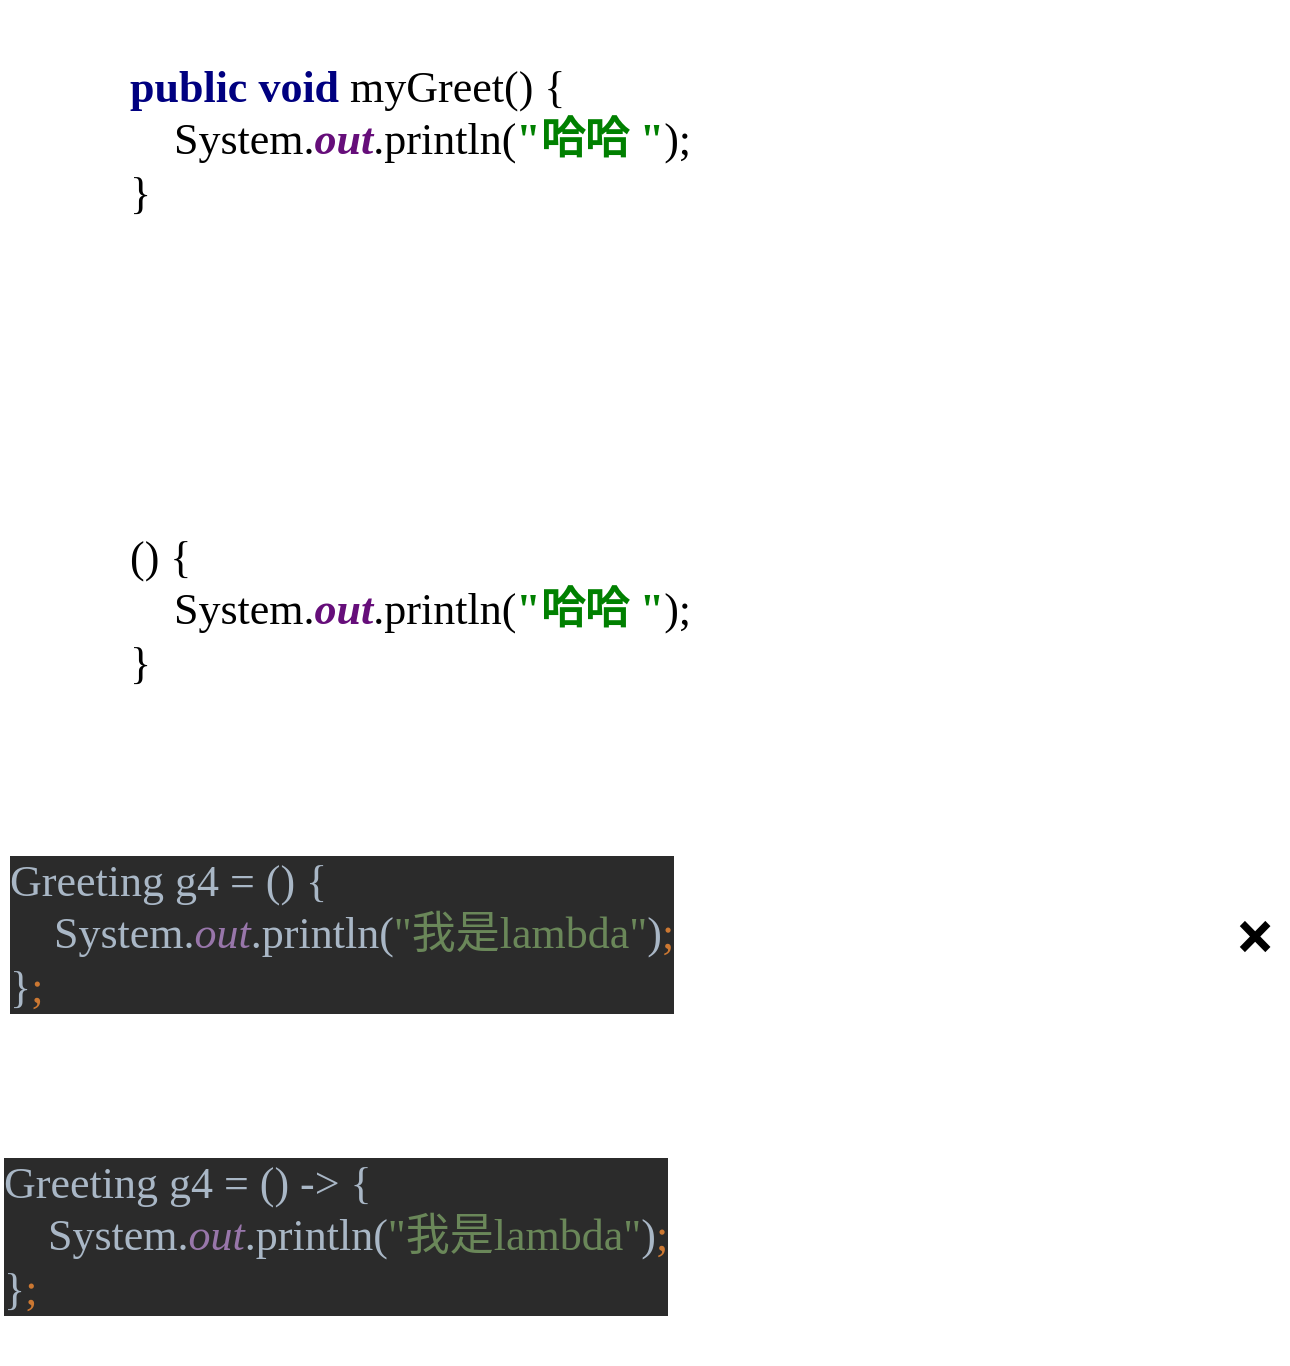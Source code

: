 <mxfile version="12.5.3" type="device"><diagram id="oEsEzvWcD3y78ot7uUA_" name="Page-1"><mxGraphModel dx="1586" dy="773" grid="0" gridSize="10" guides="1" tooltips="1" connect="1" arrows="1" fold="1" page="0" pageScale="1" pageWidth="827" pageHeight="1169" math="0" shadow="0"><root><mxCell id="0"/><mxCell id="1" parent="0"/><mxCell id="qYOLaAE5mgE4rxXfvvEf-4" value="&lt;pre style=&quot;background-color: rgb(255 , 255 , 255) ; font-family: &amp;quot;menlo&amp;quot; ; font-size: 16.5pt&quot;&gt;&lt;span style=&quot;color: #000080 ; font-weight: bold&quot;&gt;public void &lt;/span&gt;myGreet() {&lt;br&gt;    System.&lt;span style=&quot;color: #660e7a ; font-weight: bold ; font-style: italic&quot;&gt;out&lt;/span&gt;.println(&lt;span style=&quot;color: #008000 ; font-weight: bold&quot;&gt;&quot;哈哈 &quot;&lt;/span&gt;);&lt;br&gt;}&lt;/pre&gt;" style="text;html=1;strokeColor=none;fillColor=none;align=left;verticalAlign=middle;whiteSpace=wrap;rounded=0;fontSize=22;" vertex="1" parent="1"><mxGeometry x="50" y="150" width="524" height="139" as="geometry"/></mxCell><mxCell id="qYOLaAE5mgE4rxXfvvEf-5" value="&lt;pre style=&quot;background-color: rgb(255 , 255 , 255) ; font-family: &amp;#34;menlo&amp;#34; ; font-size: 16.5pt&quot;&gt;() {&lt;br&gt;    System.&lt;span style=&quot;color: #660e7a ; font-weight: bold ; font-style: italic&quot;&gt;out&lt;/span&gt;.println(&lt;span style=&quot;color: #008000 ; font-weight: bold&quot;&gt;&quot;哈哈 &quot;&lt;/span&gt;);&lt;br&gt;}&lt;/pre&gt;" style="text;html=1;strokeColor=none;fillColor=none;align=left;verticalAlign=middle;whiteSpace=wrap;rounded=0;fontSize=22;" vertex="1" parent="1"><mxGeometry x="50" y="385" width="524" height="139" as="geometry"/></mxCell><mxCell id="qYOLaAE5mgE4rxXfvvEf-6" value="&lt;pre style=&quot;background-color: #2b2b2b ; color: #a9b7c6 ; font-family: &amp;quot;menlo&amp;quot; ; font-size: 16.5pt&quot;&gt;Greeting g4 = () {&lt;br&gt;    System.&lt;span style=&quot;color: #9876aa ; font-style: italic&quot;&gt;out&lt;/span&gt;.println(&lt;span style=&quot;color: #6a8759&quot;&gt;&quot;我是lambda&quot;&lt;/span&gt;)&lt;span style=&quot;color: #cc7832&quot;&gt;;&lt;br&gt;&lt;/span&gt;}&lt;span style=&quot;color: #cc7832&quot;&gt;;&lt;/span&gt;&lt;/pre&gt;" style="text;html=1;strokeColor=none;fillColor=none;align=left;verticalAlign=middle;whiteSpace=wrap;rounded=0;fontSize=22;" vertex="1" parent="1"><mxGeometry x="-10" y="552" width="591" height="129" as="geometry"/></mxCell><mxCell id="qYOLaAE5mgE4rxXfvvEf-7" value="❌" style="text;html=1;align=center;verticalAlign=middle;resizable=0;points=[];autosize=1;fontSize=22;" vertex="1" parent="1"><mxGeometry x="597" y="604" width="34" height="30" as="geometry"/></mxCell><mxCell id="qYOLaAE5mgE4rxXfvvEf-8" value="&lt;pre style=&quot;background-color: #2b2b2b ; color: #a9b7c6 ; font-family: &amp;#34;menlo&amp;#34; ; font-size: 16.5pt&quot;&gt;Greeting g4 = () -&amp;gt; {&lt;br&gt;    System.&lt;span style=&quot;color: #9876aa ; font-style: italic&quot;&gt;out&lt;/span&gt;.println(&lt;span style=&quot;color: #6a8759&quot;&gt;&quot;我是lambda&quot;&lt;/span&gt;)&lt;span style=&quot;color: #cc7832&quot;&gt;;&lt;br&gt;&lt;/span&gt;}&lt;span style=&quot;color: #cc7832&quot;&gt;;&lt;/span&gt;&lt;/pre&gt;" style="text;html=1;strokeColor=none;fillColor=none;align=left;verticalAlign=middle;whiteSpace=wrap;rounded=0;fontSize=22;" vertex="1" parent="1"><mxGeometry x="-13" y="703" width="591" height="129" as="geometry"/></mxCell></root></mxGraphModel></diagram></mxfile>